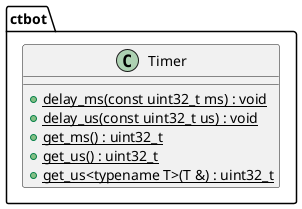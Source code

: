 @startuml timer

namespace ctbot {
    class Timer {
        +{static} delay_ms(const uint32_t ms) : void
        +{static} delay_us(const uint32_t us) : void
        +{static} get_ms() : uint32_t
        +{static} get_us() : uint32_t
        +{static} get_us<typename T>(T &) : uint32_t
    }
}

@enduml
